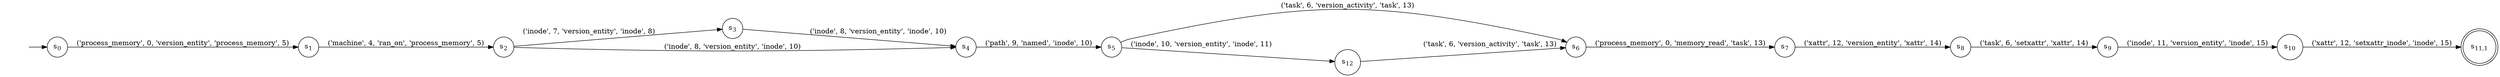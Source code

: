 digraph DFA {
    rankdir = LR;
    I [style = invis];
    I -> S0;
    S0 [label = <s<sub>0</sub>>, shape = circle];
    S1 [label = <s<sub>1</sub>>, shape = circle];
    S2 [label = <s<sub>2</sub>>, shape = circle];
    S3 [label = <s<sub>3</sub>>, shape = circle];
    S4 [label = <s<sub>4</sub>>, shape = circle];
    S5 [label = <s<sub>5</sub>>, shape = circle];
    S6 [label = <s<sub>6</sub>>, shape = circle];
    S7 [label = <s<sub>7</sub>>, shape = circle];
    S8 [label = <s<sub>8</sub>>, shape = circle];
    S9 [label = <s<sub>9</sub>>, shape = circle];
    S10 [label = <s<sub>10</sub>>, shape = circle];
    S11 [label = <s<sub>11,1</sub>>, shape = circle, peripheries = 2];
    S10 -> S11 [label = "('xattr', 12, 'setxattr_inode', 'inode', 15)"];
    S9 -> S10 [label = "('inode', 11, 'version_entity', 'inode', 15)"];
    S8 -> S9 [label = "('task', 6, 'setxattr', 'xattr', 14)"];
    S7 -> S8 [label = "('xattr', 12, 'version_entity', 'xattr', 14)"];
    S6 -> S7 [label = "('process_memory', 0, 'memory_read', 'task', 13)"];
    S5 -> S6 [label = "('task', 6, 'version_activity', 'task', 13)"];
    S12 [label = <s<sub>12</sub>>, shape = circle];
    S12 -> S6 [label = "('task', 6, 'version_activity', 'task', 13)"];
    S5 -> S12 [label = "('inode', 10, 'version_entity', 'inode', 11)"];
    S4 -> S5 [label = "('path', 9, 'named', 'inode', 10)"];
    S3 -> S4 [label = "('inode', 8, 'version_entity', 'inode', 10)"];
    S2 -> S3 [label = "('inode', 7, 'version_entity', 'inode', 8)"];
    S2 -> S4 [label = "('inode', 8, 'version_entity', 'inode', 10)"];
    S1 -> S2 [label = "('machine', 4, 'ran_on', 'process_memory', 5)"];
    S0 -> S1 [label = "('process_memory', 0, 'version_entity', 'process_memory', 5)"];
}
